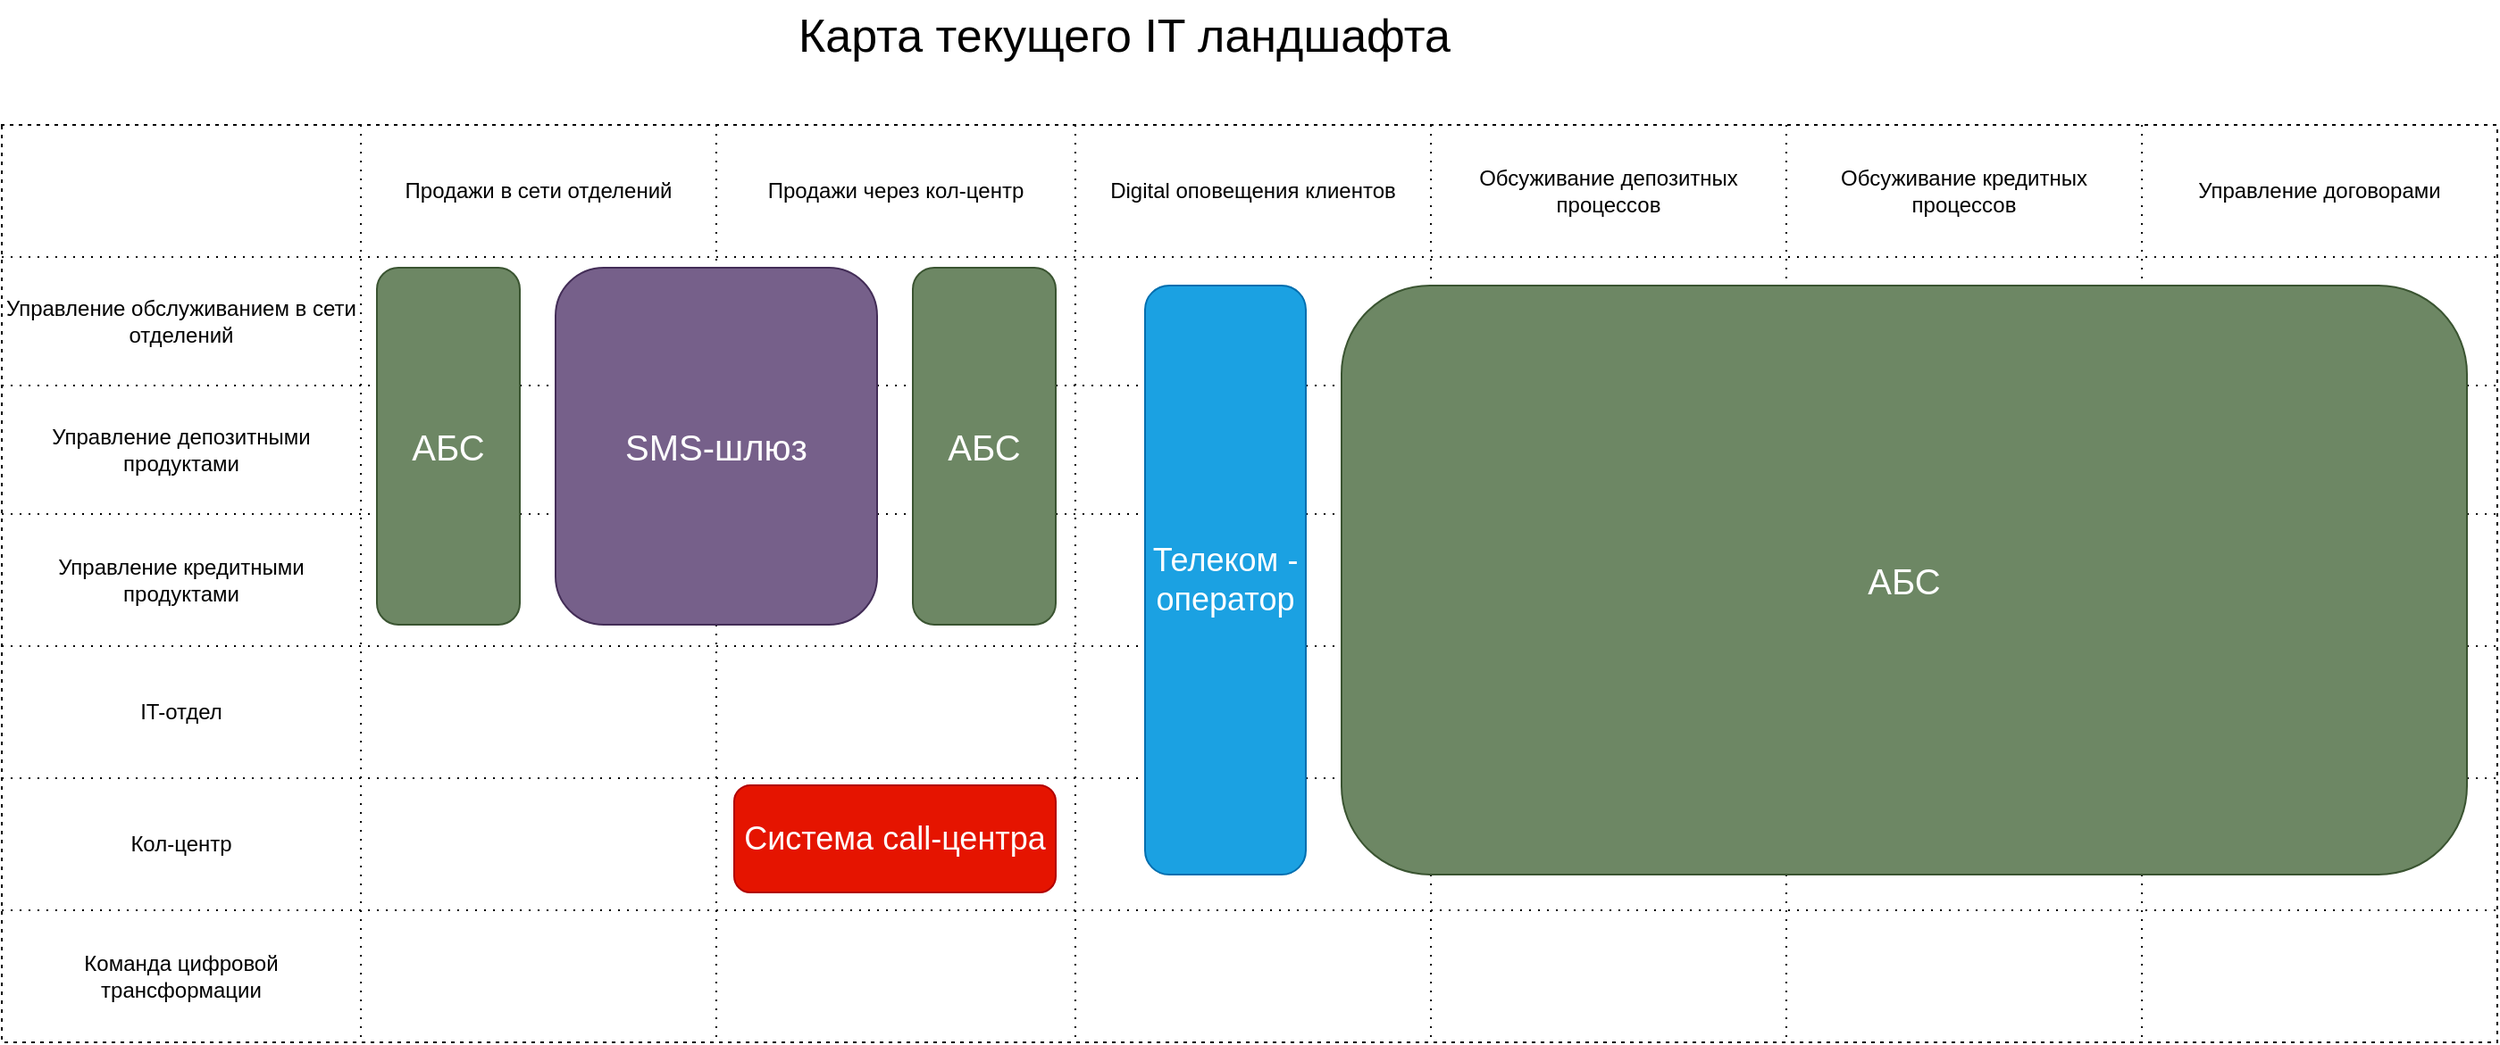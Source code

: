 <mxfile version="28.0.4">
  <diagram name="Страница — 1" id="HIfl317XoXDZmhjhmT5n">
    <mxGraphModel dx="1447" dy="805" grid="1" gridSize="10" guides="1" tooltips="1" connect="1" arrows="1" fold="1" page="1" pageScale="1" pageWidth="827" pageHeight="1169" math="0" shadow="0">
      <root>
        <mxCell id="0" />
        <mxCell id="1" parent="0" />
        <mxCell id="FdCaWdAvHrMpRD2CG2we-1" value="" style="shape=table;startSize=0;container=1;collapsible=0;childLayout=tableLayout;dashed=1;dashPattern=1 4;" vertex="1" parent="1">
          <mxGeometry x="180" y="230" width="1397" height="514" as="geometry" />
        </mxCell>
        <mxCell id="FdCaWdAvHrMpRD2CG2we-2" value="" style="shape=tableRow;horizontal=0;startSize=0;swimlaneHead=0;swimlaneBody=0;strokeColor=inherit;top=0;left=0;bottom=0;right=0;collapsible=0;dropTarget=0;fillColor=none;points=[[0,0.5],[1,0.5]];portConstraint=eastwest;" vertex="1" parent="FdCaWdAvHrMpRD2CG2we-1">
          <mxGeometry width="1397" height="74" as="geometry" />
        </mxCell>
        <mxCell id="FdCaWdAvHrMpRD2CG2we-3" value="" style="shape=partialRectangle;html=1;whiteSpace=wrap;connectable=0;strokeColor=inherit;overflow=hidden;fillColor=none;top=0;left=0;bottom=0;right=0;pointerEvents=1;" vertex="1" parent="FdCaWdAvHrMpRD2CG2we-2">
          <mxGeometry width="201" height="74" as="geometry">
            <mxRectangle width="201" height="74" as="alternateBounds" />
          </mxGeometry>
        </mxCell>
        <mxCell id="FdCaWdAvHrMpRD2CG2we-4" value="Продажи в сети отделений" style="shape=partialRectangle;html=1;whiteSpace=wrap;connectable=0;strokeColor=inherit;overflow=hidden;fillColor=none;top=0;left=0;bottom=0;right=0;pointerEvents=1;" vertex="1" parent="FdCaWdAvHrMpRD2CG2we-2">
          <mxGeometry x="201" width="199" height="74" as="geometry">
            <mxRectangle width="199" height="74" as="alternateBounds" />
          </mxGeometry>
        </mxCell>
        <mxCell id="FdCaWdAvHrMpRD2CG2we-5" value="Продажи через кол-центр" style="shape=partialRectangle;html=1;whiteSpace=wrap;connectable=0;strokeColor=inherit;overflow=hidden;fillColor=none;top=0;left=0;bottom=0;right=0;pointerEvents=1;" vertex="1" parent="FdCaWdAvHrMpRD2CG2we-2">
          <mxGeometry x="400" width="201" height="74" as="geometry">
            <mxRectangle width="201" height="74" as="alternateBounds" />
          </mxGeometry>
        </mxCell>
        <mxCell id="FdCaWdAvHrMpRD2CG2we-6" value="Digital оповещения клиентов" style="shape=partialRectangle;html=1;whiteSpace=wrap;connectable=0;strokeColor=inherit;overflow=hidden;fillColor=none;top=0;left=0;bottom=0;right=0;pointerEvents=1;" vertex="1" parent="FdCaWdAvHrMpRD2CG2we-2">
          <mxGeometry x="601" width="199" height="74" as="geometry">
            <mxRectangle width="199" height="74" as="alternateBounds" />
          </mxGeometry>
        </mxCell>
        <mxCell id="FdCaWdAvHrMpRD2CG2we-7" value="Обсуживание депозитных процессов" style="shape=partialRectangle;html=1;whiteSpace=wrap;connectable=0;strokeColor=inherit;overflow=hidden;fillColor=none;top=0;left=0;bottom=0;right=0;pointerEvents=1;" vertex="1" parent="FdCaWdAvHrMpRD2CG2we-2">
          <mxGeometry x="800" width="199" height="74" as="geometry">
            <mxRectangle width="199" height="74" as="alternateBounds" />
          </mxGeometry>
        </mxCell>
        <mxCell id="FdCaWdAvHrMpRD2CG2we-8" value="Обсуживание кредитных процессов" style="shape=partialRectangle;html=1;whiteSpace=wrap;connectable=0;strokeColor=inherit;overflow=hidden;fillColor=none;top=0;left=0;bottom=0;right=0;pointerEvents=1;" vertex="1" parent="FdCaWdAvHrMpRD2CG2we-2">
          <mxGeometry x="999" width="199" height="74" as="geometry">
            <mxRectangle width="199" height="74" as="alternateBounds" />
          </mxGeometry>
        </mxCell>
        <mxCell id="FdCaWdAvHrMpRD2CG2we-9" value="Управление договорами" style="shape=partialRectangle;html=1;whiteSpace=wrap;connectable=0;strokeColor=inherit;overflow=hidden;fillColor=none;top=0;left=0;bottom=0;right=0;pointerEvents=1;" vertex="1" parent="FdCaWdAvHrMpRD2CG2we-2">
          <mxGeometry x="1198" width="199" height="74" as="geometry">
            <mxRectangle width="199" height="74" as="alternateBounds" />
          </mxGeometry>
        </mxCell>
        <mxCell id="FdCaWdAvHrMpRD2CG2we-10" value="" style="shape=tableRow;horizontal=0;startSize=0;swimlaneHead=0;swimlaneBody=0;strokeColor=inherit;top=0;left=0;bottom=0;right=0;collapsible=0;dropTarget=0;fillColor=none;points=[[0,0.5],[1,0.5]];portConstraint=eastwest;" vertex="1" parent="FdCaWdAvHrMpRD2CG2we-1">
          <mxGeometry y="74" width="1397" height="72" as="geometry" />
        </mxCell>
        <mxCell id="FdCaWdAvHrMpRD2CG2we-11" value="Управление обслуживанием в сети отделений" style="shape=partialRectangle;html=1;whiteSpace=wrap;connectable=0;strokeColor=inherit;overflow=hidden;fillColor=none;top=0;left=0;bottom=0;right=0;pointerEvents=1;" vertex="1" parent="FdCaWdAvHrMpRD2CG2we-10">
          <mxGeometry width="201" height="72" as="geometry">
            <mxRectangle width="201" height="72" as="alternateBounds" />
          </mxGeometry>
        </mxCell>
        <mxCell id="FdCaWdAvHrMpRD2CG2we-12" value="" style="shape=partialRectangle;html=1;whiteSpace=wrap;connectable=0;strokeColor=inherit;overflow=hidden;fillColor=none;top=0;left=0;bottom=0;right=0;pointerEvents=1;" vertex="1" parent="FdCaWdAvHrMpRD2CG2we-10">
          <mxGeometry x="201" width="199" height="72" as="geometry">
            <mxRectangle width="199" height="72" as="alternateBounds" />
          </mxGeometry>
        </mxCell>
        <mxCell id="FdCaWdAvHrMpRD2CG2we-13" value="" style="shape=partialRectangle;html=1;whiteSpace=wrap;connectable=0;strokeColor=inherit;overflow=hidden;fillColor=none;top=0;left=0;bottom=0;right=0;pointerEvents=1;" vertex="1" parent="FdCaWdAvHrMpRD2CG2we-10">
          <mxGeometry x="400" width="201" height="72" as="geometry">
            <mxRectangle width="201" height="72" as="alternateBounds" />
          </mxGeometry>
        </mxCell>
        <mxCell id="FdCaWdAvHrMpRD2CG2we-14" value="" style="shape=partialRectangle;html=1;whiteSpace=wrap;connectable=0;strokeColor=inherit;overflow=hidden;fillColor=none;top=0;left=0;bottom=0;right=0;pointerEvents=1;" vertex="1" parent="FdCaWdAvHrMpRD2CG2we-10">
          <mxGeometry x="601" width="199" height="72" as="geometry">
            <mxRectangle width="199" height="72" as="alternateBounds" />
          </mxGeometry>
        </mxCell>
        <mxCell id="FdCaWdAvHrMpRD2CG2we-15" value="" style="shape=partialRectangle;html=1;whiteSpace=wrap;connectable=0;strokeColor=inherit;overflow=hidden;fillColor=none;top=0;left=0;bottom=0;right=0;pointerEvents=1;" vertex="1" parent="FdCaWdAvHrMpRD2CG2we-10">
          <mxGeometry x="800" width="199" height="72" as="geometry">
            <mxRectangle width="199" height="72" as="alternateBounds" />
          </mxGeometry>
        </mxCell>
        <mxCell id="FdCaWdAvHrMpRD2CG2we-16" style="shape=partialRectangle;html=1;whiteSpace=wrap;connectable=0;strokeColor=inherit;overflow=hidden;fillColor=none;top=0;left=0;bottom=0;right=0;pointerEvents=1;" vertex="1" parent="FdCaWdAvHrMpRD2CG2we-10">
          <mxGeometry x="999" width="199" height="72" as="geometry">
            <mxRectangle width="199" height="72" as="alternateBounds" />
          </mxGeometry>
        </mxCell>
        <mxCell id="FdCaWdAvHrMpRD2CG2we-17" value="" style="shape=partialRectangle;html=1;whiteSpace=wrap;connectable=0;strokeColor=inherit;overflow=hidden;fillColor=none;top=0;left=0;bottom=0;right=0;pointerEvents=1;" vertex="1" parent="FdCaWdAvHrMpRD2CG2we-10">
          <mxGeometry x="1198" width="199" height="72" as="geometry">
            <mxRectangle width="199" height="72" as="alternateBounds" />
          </mxGeometry>
        </mxCell>
        <mxCell id="FdCaWdAvHrMpRD2CG2we-18" value="" style="shape=tableRow;horizontal=0;startSize=0;swimlaneHead=0;swimlaneBody=0;strokeColor=inherit;top=0;left=0;bottom=0;right=0;collapsible=0;dropTarget=0;fillColor=none;points=[[0,0.5],[1,0.5]];portConstraint=eastwest;" vertex="1" parent="FdCaWdAvHrMpRD2CG2we-1">
          <mxGeometry y="146" width="1397" height="72" as="geometry" />
        </mxCell>
        <mxCell id="FdCaWdAvHrMpRD2CG2we-19" value="Управление депозитными продуктами" style="shape=partialRectangle;html=1;whiteSpace=wrap;connectable=0;strokeColor=inherit;overflow=hidden;fillColor=none;top=0;left=0;bottom=0;right=0;pointerEvents=1;" vertex="1" parent="FdCaWdAvHrMpRD2CG2we-18">
          <mxGeometry width="201" height="72" as="geometry">
            <mxRectangle width="201" height="72" as="alternateBounds" />
          </mxGeometry>
        </mxCell>
        <mxCell id="FdCaWdAvHrMpRD2CG2we-20" value="" style="shape=partialRectangle;html=1;whiteSpace=wrap;connectable=0;strokeColor=inherit;overflow=hidden;fillColor=none;top=0;left=0;bottom=0;right=0;pointerEvents=1;" vertex="1" parent="FdCaWdAvHrMpRD2CG2we-18">
          <mxGeometry x="201" width="199" height="72" as="geometry">
            <mxRectangle width="199" height="72" as="alternateBounds" />
          </mxGeometry>
        </mxCell>
        <mxCell id="FdCaWdAvHrMpRD2CG2we-21" value="" style="shape=partialRectangle;html=1;whiteSpace=wrap;connectable=0;strokeColor=inherit;overflow=hidden;fillColor=none;top=0;left=0;bottom=0;right=0;pointerEvents=1;" vertex="1" parent="FdCaWdAvHrMpRD2CG2we-18">
          <mxGeometry x="400" width="201" height="72" as="geometry">
            <mxRectangle width="201" height="72" as="alternateBounds" />
          </mxGeometry>
        </mxCell>
        <mxCell id="FdCaWdAvHrMpRD2CG2we-22" value="" style="shape=partialRectangle;html=1;whiteSpace=wrap;connectable=0;strokeColor=inherit;overflow=hidden;fillColor=none;top=0;left=0;bottom=0;right=0;pointerEvents=1;" vertex="1" parent="FdCaWdAvHrMpRD2CG2we-18">
          <mxGeometry x="601" width="199" height="72" as="geometry">
            <mxRectangle width="199" height="72" as="alternateBounds" />
          </mxGeometry>
        </mxCell>
        <mxCell id="FdCaWdAvHrMpRD2CG2we-23" style="shape=partialRectangle;html=1;whiteSpace=wrap;connectable=0;strokeColor=inherit;overflow=hidden;fillColor=none;top=0;left=0;bottom=0;right=0;pointerEvents=1;" vertex="1" parent="FdCaWdAvHrMpRD2CG2we-18">
          <mxGeometry x="800" width="199" height="72" as="geometry">
            <mxRectangle width="199" height="72" as="alternateBounds" />
          </mxGeometry>
        </mxCell>
        <mxCell id="FdCaWdAvHrMpRD2CG2we-24" value="" style="shape=partialRectangle;html=1;whiteSpace=wrap;connectable=0;strokeColor=inherit;overflow=hidden;fillColor=none;top=0;left=0;bottom=0;right=0;pointerEvents=1;" vertex="1" parent="FdCaWdAvHrMpRD2CG2we-18">
          <mxGeometry x="999" width="199" height="72" as="geometry">
            <mxRectangle width="199" height="72" as="alternateBounds" />
          </mxGeometry>
        </mxCell>
        <mxCell id="FdCaWdAvHrMpRD2CG2we-25" value="" style="shape=partialRectangle;html=1;whiteSpace=wrap;connectable=0;strokeColor=inherit;overflow=hidden;fillColor=none;top=0;left=0;bottom=0;right=0;pointerEvents=1;" vertex="1" parent="FdCaWdAvHrMpRD2CG2we-18">
          <mxGeometry x="1198" width="199" height="72" as="geometry">
            <mxRectangle width="199" height="72" as="alternateBounds" />
          </mxGeometry>
        </mxCell>
        <mxCell id="FdCaWdAvHrMpRD2CG2we-26" value="" style="shape=tableRow;horizontal=0;startSize=0;swimlaneHead=0;swimlaneBody=0;strokeColor=inherit;top=0;left=0;bottom=0;right=0;collapsible=0;dropTarget=0;fillColor=none;points=[[0,0.5],[1,0.5]];portConstraint=eastwest;" vertex="1" parent="FdCaWdAvHrMpRD2CG2we-1">
          <mxGeometry y="218" width="1397" height="74" as="geometry" />
        </mxCell>
        <mxCell id="FdCaWdAvHrMpRD2CG2we-27" value="Управление кредитными продуктами" style="shape=partialRectangle;html=1;whiteSpace=wrap;connectable=0;strokeColor=inherit;overflow=hidden;fillColor=none;top=0;left=0;bottom=0;right=0;pointerEvents=1;" vertex="1" parent="FdCaWdAvHrMpRD2CG2we-26">
          <mxGeometry width="201" height="74" as="geometry">
            <mxRectangle width="201" height="74" as="alternateBounds" />
          </mxGeometry>
        </mxCell>
        <mxCell id="FdCaWdAvHrMpRD2CG2we-28" value="" style="shape=partialRectangle;html=1;whiteSpace=wrap;connectable=0;strokeColor=inherit;overflow=hidden;fillColor=none;top=0;left=0;bottom=0;right=0;pointerEvents=1;" vertex="1" parent="FdCaWdAvHrMpRD2CG2we-26">
          <mxGeometry x="201" width="199" height="74" as="geometry">
            <mxRectangle width="199" height="74" as="alternateBounds" />
          </mxGeometry>
        </mxCell>
        <mxCell id="FdCaWdAvHrMpRD2CG2we-29" value="" style="shape=partialRectangle;html=1;whiteSpace=wrap;connectable=0;strokeColor=inherit;overflow=hidden;fillColor=none;top=0;left=0;bottom=0;right=0;pointerEvents=1;" vertex="1" parent="FdCaWdAvHrMpRD2CG2we-26">
          <mxGeometry x="400" width="201" height="74" as="geometry">
            <mxRectangle width="201" height="74" as="alternateBounds" />
          </mxGeometry>
        </mxCell>
        <mxCell id="FdCaWdAvHrMpRD2CG2we-30" value="" style="shape=partialRectangle;html=1;whiteSpace=wrap;connectable=0;strokeColor=inherit;overflow=hidden;fillColor=none;top=0;left=0;bottom=0;right=0;pointerEvents=1;" vertex="1" parent="FdCaWdAvHrMpRD2CG2we-26">
          <mxGeometry x="601" width="199" height="74" as="geometry">
            <mxRectangle width="199" height="74" as="alternateBounds" />
          </mxGeometry>
        </mxCell>
        <mxCell id="FdCaWdAvHrMpRD2CG2we-31" value="" style="shape=partialRectangle;html=1;whiteSpace=wrap;connectable=0;strokeColor=inherit;overflow=hidden;fillColor=none;top=0;left=0;bottom=0;right=0;pointerEvents=1;" vertex="1" parent="FdCaWdAvHrMpRD2CG2we-26">
          <mxGeometry x="800" width="199" height="74" as="geometry">
            <mxRectangle width="199" height="74" as="alternateBounds" />
          </mxGeometry>
        </mxCell>
        <mxCell id="FdCaWdAvHrMpRD2CG2we-32" value="" style="shape=partialRectangle;html=1;whiteSpace=wrap;connectable=0;strokeColor=inherit;overflow=hidden;fillColor=none;top=0;left=0;bottom=0;right=0;pointerEvents=1;" vertex="1" parent="FdCaWdAvHrMpRD2CG2we-26">
          <mxGeometry x="999" width="199" height="74" as="geometry">
            <mxRectangle width="199" height="74" as="alternateBounds" />
          </mxGeometry>
        </mxCell>
        <mxCell id="FdCaWdAvHrMpRD2CG2we-33" value="" style="shape=partialRectangle;html=1;whiteSpace=wrap;connectable=0;strokeColor=inherit;overflow=hidden;fillColor=none;top=0;left=0;bottom=0;right=0;pointerEvents=1;" vertex="1" parent="FdCaWdAvHrMpRD2CG2we-26">
          <mxGeometry x="1198" width="199" height="74" as="geometry">
            <mxRectangle width="199" height="74" as="alternateBounds" />
          </mxGeometry>
        </mxCell>
        <mxCell id="FdCaWdAvHrMpRD2CG2we-34" value="" style="shape=tableRow;horizontal=0;startSize=0;swimlaneHead=0;swimlaneBody=0;strokeColor=inherit;top=0;left=0;bottom=0;right=0;collapsible=0;dropTarget=0;fillColor=none;points=[[0,0.5],[1,0.5]];portConstraint=eastwest;" vertex="1" parent="FdCaWdAvHrMpRD2CG2we-1">
          <mxGeometry y="292" width="1397" height="74" as="geometry" />
        </mxCell>
        <mxCell id="FdCaWdAvHrMpRD2CG2we-35" value="IT-отдел" style="shape=partialRectangle;html=1;whiteSpace=wrap;connectable=0;strokeColor=inherit;overflow=hidden;fillColor=none;top=0;left=0;bottom=0;right=0;pointerEvents=1;" vertex="1" parent="FdCaWdAvHrMpRD2CG2we-34">
          <mxGeometry width="201" height="74" as="geometry">
            <mxRectangle width="201" height="74" as="alternateBounds" />
          </mxGeometry>
        </mxCell>
        <mxCell id="FdCaWdAvHrMpRD2CG2we-36" value="" style="shape=partialRectangle;html=1;whiteSpace=wrap;connectable=0;strokeColor=inherit;overflow=hidden;fillColor=none;top=0;left=0;bottom=0;right=0;pointerEvents=1;" vertex="1" parent="FdCaWdAvHrMpRD2CG2we-34">
          <mxGeometry x="201" width="199" height="74" as="geometry">
            <mxRectangle width="199" height="74" as="alternateBounds" />
          </mxGeometry>
        </mxCell>
        <mxCell id="FdCaWdAvHrMpRD2CG2we-37" value="" style="shape=partialRectangle;html=1;whiteSpace=wrap;connectable=0;strokeColor=inherit;overflow=hidden;fillColor=none;top=0;left=0;bottom=0;right=0;pointerEvents=1;" vertex="1" parent="FdCaWdAvHrMpRD2CG2we-34">
          <mxGeometry x="400" width="201" height="74" as="geometry">
            <mxRectangle width="201" height="74" as="alternateBounds" />
          </mxGeometry>
        </mxCell>
        <mxCell id="FdCaWdAvHrMpRD2CG2we-38" value="" style="shape=partialRectangle;html=1;whiteSpace=wrap;connectable=0;strokeColor=inherit;overflow=hidden;fillColor=none;top=0;left=0;bottom=0;right=0;pointerEvents=1;" vertex="1" parent="FdCaWdAvHrMpRD2CG2we-34">
          <mxGeometry x="601" width="199" height="74" as="geometry">
            <mxRectangle width="199" height="74" as="alternateBounds" />
          </mxGeometry>
        </mxCell>
        <mxCell id="FdCaWdAvHrMpRD2CG2we-39" value="" style="shape=partialRectangle;html=1;whiteSpace=wrap;connectable=0;strokeColor=inherit;overflow=hidden;fillColor=none;top=0;left=0;bottom=0;right=0;pointerEvents=1;" vertex="1" parent="FdCaWdAvHrMpRD2CG2we-34">
          <mxGeometry x="800" width="199" height="74" as="geometry">
            <mxRectangle width="199" height="74" as="alternateBounds" />
          </mxGeometry>
        </mxCell>
        <mxCell id="FdCaWdAvHrMpRD2CG2we-40" value="" style="shape=partialRectangle;html=1;whiteSpace=wrap;connectable=0;strokeColor=inherit;overflow=hidden;fillColor=none;top=0;left=0;bottom=0;right=0;pointerEvents=1;" vertex="1" parent="FdCaWdAvHrMpRD2CG2we-34">
          <mxGeometry x="999" width="199" height="74" as="geometry">
            <mxRectangle width="199" height="74" as="alternateBounds" />
          </mxGeometry>
        </mxCell>
        <mxCell id="FdCaWdAvHrMpRD2CG2we-41" style="shape=partialRectangle;html=1;whiteSpace=wrap;connectable=0;strokeColor=inherit;overflow=hidden;fillColor=none;top=0;left=0;bottom=0;right=0;pointerEvents=1;" vertex="1" parent="FdCaWdAvHrMpRD2CG2we-34">
          <mxGeometry x="1198" width="199" height="74" as="geometry">
            <mxRectangle width="199" height="74" as="alternateBounds" />
          </mxGeometry>
        </mxCell>
        <mxCell id="FdCaWdAvHrMpRD2CG2we-42" style="shape=tableRow;horizontal=0;startSize=0;swimlaneHead=0;swimlaneBody=0;strokeColor=inherit;top=0;left=0;bottom=0;right=0;collapsible=0;dropTarget=0;fillColor=none;points=[[0,0.5],[1,0.5]];portConstraint=eastwest;" vertex="1" parent="FdCaWdAvHrMpRD2CG2we-1">
          <mxGeometry y="366" width="1397" height="74" as="geometry" />
        </mxCell>
        <mxCell id="FdCaWdAvHrMpRD2CG2we-43" value="Кол-центр" style="shape=partialRectangle;html=1;whiteSpace=wrap;connectable=0;strokeColor=inherit;overflow=hidden;fillColor=none;top=0;left=0;bottom=0;right=0;pointerEvents=1;" vertex="1" parent="FdCaWdAvHrMpRD2CG2we-42">
          <mxGeometry width="201" height="74" as="geometry">
            <mxRectangle width="201" height="74" as="alternateBounds" />
          </mxGeometry>
        </mxCell>
        <mxCell id="FdCaWdAvHrMpRD2CG2we-44" style="shape=partialRectangle;html=1;whiteSpace=wrap;connectable=0;strokeColor=inherit;overflow=hidden;fillColor=none;top=0;left=0;bottom=0;right=0;pointerEvents=1;" vertex="1" parent="FdCaWdAvHrMpRD2CG2we-42">
          <mxGeometry x="201" width="199" height="74" as="geometry">
            <mxRectangle width="199" height="74" as="alternateBounds" />
          </mxGeometry>
        </mxCell>
        <mxCell id="FdCaWdAvHrMpRD2CG2we-45" value="" style="shape=partialRectangle;html=1;whiteSpace=wrap;connectable=0;strokeColor=inherit;overflow=hidden;fillColor=none;top=0;left=0;bottom=0;right=0;pointerEvents=1;" vertex="1" parent="FdCaWdAvHrMpRD2CG2we-42">
          <mxGeometry x="400" width="201" height="74" as="geometry">
            <mxRectangle width="201" height="74" as="alternateBounds" />
          </mxGeometry>
        </mxCell>
        <mxCell id="FdCaWdAvHrMpRD2CG2we-46" style="shape=partialRectangle;html=1;whiteSpace=wrap;connectable=0;strokeColor=inherit;overflow=hidden;fillColor=none;top=0;left=0;bottom=0;right=0;pointerEvents=1;" vertex="1" parent="FdCaWdAvHrMpRD2CG2we-42">
          <mxGeometry x="601" width="199" height="74" as="geometry">
            <mxRectangle width="199" height="74" as="alternateBounds" />
          </mxGeometry>
        </mxCell>
        <mxCell id="FdCaWdAvHrMpRD2CG2we-47" value="" style="shape=partialRectangle;html=1;whiteSpace=wrap;connectable=0;strokeColor=inherit;overflow=hidden;fillColor=none;top=0;left=0;bottom=0;right=0;pointerEvents=1;" vertex="1" parent="FdCaWdAvHrMpRD2CG2we-42">
          <mxGeometry x="800" width="199" height="74" as="geometry">
            <mxRectangle width="199" height="74" as="alternateBounds" />
          </mxGeometry>
        </mxCell>
        <mxCell id="FdCaWdAvHrMpRD2CG2we-48" value="" style="shape=partialRectangle;html=1;whiteSpace=wrap;connectable=0;strokeColor=inherit;overflow=hidden;fillColor=none;top=0;left=0;bottom=0;right=0;pointerEvents=1;" vertex="1" parent="FdCaWdAvHrMpRD2CG2we-42">
          <mxGeometry x="999" width="199" height="74" as="geometry">
            <mxRectangle width="199" height="74" as="alternateBounds" />
          </mxGeometry>
        </mxCell>
        <mxCell id="FdCaWdAvHrMpRD2CG2we-49" style="shape=partialRectangle;html=1;whiteSpace=wrap;connectable=0;strokeColor=inherit;overflow=hidden;fillColor=none;top=0;left=0;bottom=0;right=0;pointerEvents=1;" vertex="1" parent="FdCaWdAvHrMpRD2CG2we-42">
          <mxGeometry x="1198" width="199" height="74" as="geometry">
            <mxRectangle width="199" height="74" as="alternateBounds" />
          </mxGeometry>
        </mxCell>
        <mxCell id="FdCaWdAvHrMpRD2CG2we-50" value="" style="shape=tableRow;horizontal=0;startSize=0;swimlaneHead=0;swimlaneBody=0;strokeColor=inherit;top=0;left=0;bottom=0;right=0;collapsible=0;dropTarget=0;fillColor=none;points=[[0,0.5],[1,0.5]];portConstraint=eastwest;" vertex="1" parent="FdCaWdAvHrMpRD2CG2we-1">
          <mxGeometry y="440" width="1397" height="74" as="geometry" />
        </mxCell>
        <mxCell id="FdCaWdAvHrMpRD2CG2we-51" value="Команда цифровой трансформации" style="shape=partialRectangle;html=1;whiteSpace=wrap;connectable=0;strokeColor=inherit;overflow=hidden;fillColor=none;top=0;left=0;bottom=0;right=0;pointerEvents=1;" vertex="1" parent="FdCaWdAvHrMpRD2CG2we-50">
          <mxGeometry width="201" height="74" as="geometry">
            <mxRectangle width="201" height="74" as="alternateBounds" />
          </mxGeometry>
        </mxCell>
        <mxCell id="FdCaWdAvHrMpRD2CG2we-52" value="" style="shape=partialRectangle;html=1;whiteSpace=wrap;connectable=0;strokeColor=inherit;overflow=hidden;fillColor=none;top=0;left=0;bottom=0;right=0;pointerEvents=1;" vertex="1" parent="FdCaWdAvHrMpRD2CG2we-50">
          <mxGeometry x="201" width="199" height="74" as="geometry">
            <mxRectangle width="199" height="74" as="alternateBounds" />
          </mxGeometry>
        </mxCell>
        <mxCell id="FdCaWdAvHrMpRD2CG2we-53" value="" style="shape=partialRectangle;html=1;whiteSpace=wrap;connectable=0;strokeColor=inherit;overflow=hidden;fillColor=none;top=0;left=0;bottom=0;right=0;pointerEvents=1;" vertex="1" parent="FdCaWdAvHrMpRD2CG2we-50">
          <mxGeometry x="400" width="201" height="74" as="geometry">
            <mxRectangle width="201" height="74" as="alternateBounds" />
          </mxGeometry>
        </mxCell>
        <mxCell id="FdCaWdAvHrMpRD2CG2we-54" value="" style="shape=partialRectangle;html=1;whiteSpace=wrap;connectable=0;strokeColor=inherit;overflow=hidden;fillColor=none;top=0;left=0;bottom=0;right=0;pointerEvents=1;" vertex="1" parent="FdCaWdAvHrMpRD2CG2we-50">
          <mxGeometry x="601" width="199" height="74" as="geometry">
            <mxRectangle width="199" height="74" as="alternateBounds" />
          </mxGeometry>
        </mxCell>
        <mxCell id="FdCaWdAvHrMpRD2CG2we-55" value="" style="shape=partialRectangle;html=1;whiteSpace=wrap;connectable=0;strokeColor=inherit;overflow=hidden;fillColor=none;top=0;left=0;bottom=0;right=0;pointerEvents=1;" vertex="1" parent="FdCaWdAvHrMpRD2CG2we-50">
          <mxGeometry x="800" width="199" height="74" as="geometry">
            <mxRectangle width="199" height="74" as="alternateBounds" />
          </mxGeometry>
        </mxCell>
        <mxCell id="FdCaWdAvHrMpRD2CG2we-56" value="" style="shape=partialRectangle;html=1;whiteSpace=wrap;connectable=0;strokeColor=inherit;overflow=hidden;fillColor=none;top=0;left=0;bottom=0;right=0;pointerEvents=1;" vertex="1" parent="FdCaWdAvHrMpRD2CG2we-50">
          <mxGeometry x="999" width="199" height="74" as="geometry">
            <mxRectangle width="199" height="74" as="alternateBounds" />
          </mxGeometry>
        </mxCell>
        <mxCell id="FdCaWdAvHrMpRD2CG2we-57" value="" style="shape=partialRectangle;html=1;whiteSpace=wrap;connectable=0;strokeColor=inherit;overflow=hidden;fillColor=none;top=0;left=0;bottom=0;right=0;pointerEvents=1;" vertex="1" parent="FdCaWdAvHrMpRD2CG2we-50">
          <mxGeometry x="1198" width="199" height="74" as="geometry">
            <mxRectangle width="199" height="74" as="alternateBounds" />
          </mxGeometry>
        </mxCell>
        <mxCell id="FdCaWdAvHrMpRD2CG2we-58" value="&lt;div&gt;&lt;font style=&quot;font-size: 20px;&quot;&gt;АБС&lt;/font&gt;&lt;/div&gt;" style="rounded=1;whiteSpace=wrap;html=1;fillColor=#6d8764;fontColor=#ffffff;strokeColor=#3A5431;" vertex="1" parent="1">
          <mxGeometry x="930" y="320" width="630" height="330" as="geometry" />
        </mxCell>
        <mxCell id="FdCaWdAvHrMpRD2CG2we-59" value="&lt;font style=&quot;font-size: 18px;&quot;&gt;Система call-центра&lt;/font&gt;" style="rounded=1;whiteSpace=wrap;html=1;fillColor=#e51400;fontColor=#ffffff;strokeColor=#B20000;" vertex="1" parent="1">
          <mxGeometry x="590" y="600" width="180" height="60" as="geometry" />
        </mxCell>
        <mxCell id="FdCaWdAvHrMpRD2CG2we-61" value="&lt;font style=&quot;font-size: 18px;&quot;&gt;Телеком - оператор&lt;/font&gt;" style="rounded=1;whiteSpace=wrap;html=1;fillColor=#1ba1e2;fontColor=#ffffff;strokeColor=#006EAF;" vertex="1" parent="1">
          <mxGeometry x="820" y="320" width="90" height="330" as="geometry" />
        </mxCell>
        <mxCell id="FdCaWdAvHrMpRD2CG2we-62" value="&lt;div&gt;&lt;font style=&quot;font-size: 20px;&quot;&gt;АБС&lt;/font&gt;&lt;/div&gt;" style="rounded=1;whiteSpace=wrap;html=1;fillColor=#6d8764;fontColor=#ffffff;strokeColor=#3A5431;" vertex="1" parent="1">
          <mxGeometry x="390" y="310" width="80" height="200" as="geometry" />
        </mxCell>
        <mxCell id="FdCaWdAvHrMpRD2CG2we-63" value="&lt;span style=&quot;font-size: 20px;&quot;&gt;SMS-шлюз&lt;/span&gt;" style="rounded=1;whiteSpace=wrap;html=1;fillColor=#76608a;fontColor=#ffffff;strokeColor=#432D57;" vertex="1" parent="1">
          <mxGeometry x="490" y="310" width="180" height="200" as="geometry" />
        </mxCell>
        <mxCell id="FdCaWdAvHrMpRD2CG2we-64" value="&lt;div&gt;&lt;font style=&quot;font-size: 20px;&quot;&gt;АБС&lt;/font&gt;&lt;/div&gt;" style="rounded=1;whiteSpace=wrap;html=1;fillColor=#6d8764;fontColor=#ffffff;strokeColor=#3A5431;" vertex="1" parent="1">
          <mxGeometry x="690" y="310" width="80" height="200" as="geometry" />
        </mxCell>
        <mxCell id="FdCaWdAvHrMpRD2CG2we-65" value="&lt;font style=&quot;font-size: 26px;&quot;&gt;Карта текущего IT ландшафта&lt;/font&gt;" style="text;strokeColor=none;fillColor=none;align=left;verticalAlign=middle;spacingLeft=4;spacingRight=4;overflow=hidden;points=[[0,0.5],[1,0.5]];portConstraint=eastwest;rotatable=0;whiteSpace=wrap;html=1;" vertex="1" parent="1">
          <mxGeometry x="620" y="160" width="410" height="40" as="geometry" />
        </mxCell>
      </root>
    </mxGraphModel>
  </diagram>
</mxfile>
